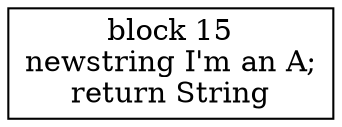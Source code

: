 digraph "A.toString():String" {
size = "11,7.5";
codeblock_15 [ shape = box, label = "block 15\nnewstring I'm an A;\nreturn String"];
}